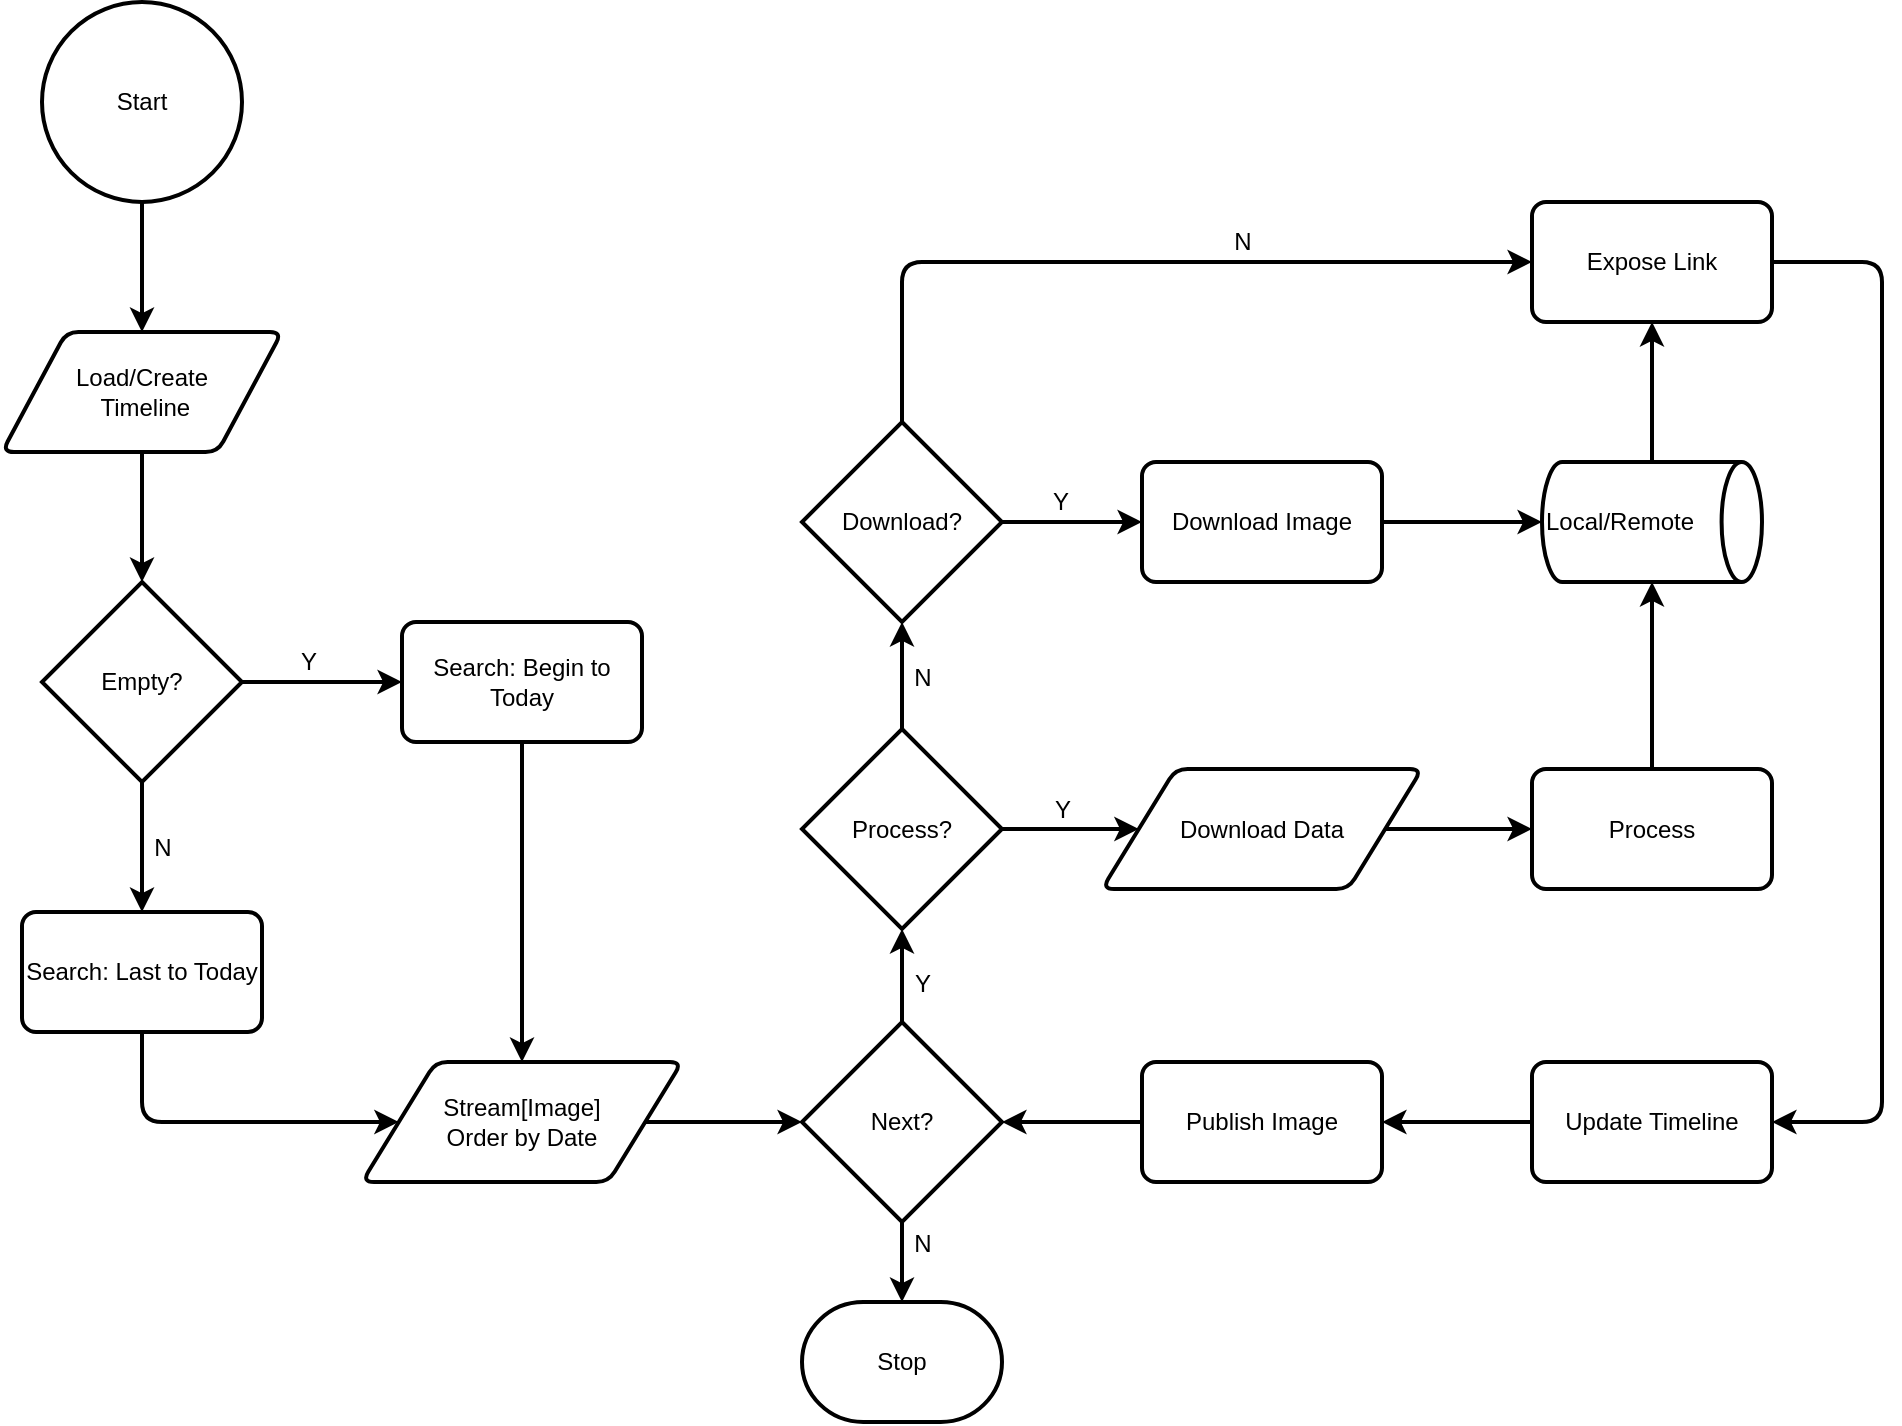 <mxfile version="12.1.0" type="device" pages="1"><diagram id="VWLq75YSytC987RprXMh" name="Crawler/Geb"><mxGraphModel dx="1422" dy="853" grid="1" gridSize="10" guides="1" tooltips="1" connect="1" arrows="1" fold="1" page="1" pageScale="1" pageWidth="1100" pageHeight="850" math="0" shadow="0"><root><mxCell id="0"/><mxCell id="1" parent="0"/><mxCell id="W2md7cpZ4NFsCRJTtHj5-27" value="Start" style="strokeWidth=2;html=1;shape=mxgraph.flowchart.start_2;whiteSpace=wrap;align=center;" parent="1" vertex="1"><mxGeometry x="60" y="50" width="100" height="100" as="geometry"/></mxCell><mxCell id="W2md7cpZ4NFsCRJTtHj5-28" value="Load/Create&lt;br&gt;&amp;nbsp;Timeline" style="shape=parallelogram;html=1;strokeWidth=2;perimeter=parallelogramPerimeter;whiteSpace=wrap;rounded=1;arcSize=12;size=0.23;align=center;" parent="1" vertex="1"><mxGeometry x="40" y="215" width="140" height="60" as="geometry"/></mxCell><mxCell id="W2md7cpZ4NFsCRJTtHj5-29" value="" style="endArrow=classic;html=1;strokeWidth=2;exitX=0.5;exitY=1;exitDx=0;exitDy=0;exitPerimeter=0;entryX=0.5;entryY=0;entryDx=0;entryDy=0;" parent="1" source="W2md7cpZ4NFsCRJTtHj5-27" target="W2md7cpZ4NFsCRJTtHj5-28" edge="1"><mxGeometry width="50" height="50" relative="1" as="geometry"><mxPoint x="220" y="230" as="sourcePoint"/><mxPoint x="270" y="180" as="targetPoint"/></mxGeometry></mxCell><mxCell id="W2md7cpZ4NFsCRJTtHj5-30" value="Empty?" style="strokeWidth=2;html=1;shape=mxgraph.flowchart.decision;whiteSpace=wrap;align=center;" parent="1" vertex="1"><mxGeometry x="60" y="340" width="100" height="100" as="geometry"/></mxCell><mxCell id="W2md7cpZ4NFsCRJTtHj5-31" value="" style="endArrow=classic;html=1;strokeWidth=2;exitX=0.5;exitY=1;exitDx=0;exitDy=0;entryX=0.5;entryY=0;entryDx=0;entryDy=0;entryPerimeter=0;" parent="1" source="W2md7cpZ4NFsCRJTtHj5-28" target="W2md7cpZ4NFsCRJTtHj5-30" edge="1"><mxGeometry width="50" height="50" relative="1" as="geometry"><mxPoint x="120" y="160" as="sourcePoint"/><mxPoint x="120" y="230" as="targetPoint"/></mxGeometry></mxCell><mxCell id="W2md7cpZ4NFsCRJTtHj5-33" value="" style="endArrow=classic;html=1;strokeWidth=2;exitX=1;exitY=0.5;exitDx=0;exitDy=0;exitPerimeter=0;entryX=0;entryY=0.5;entryDx=0;entryDy=0;" parent="1" source="W2md7cpZ4NFsCRJTtHj5-30" target="W2md7cpZ4NFsCRJTtHj5-39" edge="1"><mxGeometry width="50" height="50" relative="1" as="geometry"><mxPoint x="120" y="160" as="sourcePoint"/><mxPoint x="244.95" y="390" as="targetPoint"/></mxGeometry></mxCell><mxCell id="W2md7cpZ4NFsCRJTtHj5-35" value="Y" style="text;html=1;resizable=0;points=[];align=center;verticalAlign=middle;labelBackgroundColor=#ffffff;" parent="W2md7cpZ4NFsCRJTtHj5-33" vertex="1" connectable="0"><mxGeometry x="-0.28" y="1" relative="1" as="geometry"><mxPoint x="4" y="-9" as="offset"/></mxGeometry></mxCell><mxCell id="W2md7cpZ4NFsCRJTtHj5-39" value="Search: Begin to Today" style="rounded=1;whiteSpace=wrap;html=1;absoluteArcSize=1;arcSize=14;strokeWidth=2;align=center;" parent="1" vertex="1"><mxGeometry x="240" y="360" width="120" height="60" as="geometry"/></mxCell><mxCell id="W2md7cpZ4NFsCRJTtHj5-40" value="" style="endArrow=classic;html=1;strokeWidth=2;exitX=0.5;exitY=1;exitDx=0;exitDy=0;exitPerimeter=0;entryX=0.5;entryY=0;entryDx=0;entryDy=0;" parent="1" source="W2md7cpZ4NFsCRJTtHj5-30" target="W2md7cpZ4NFsCRJTtHj5-42" edge="1"><mxGeometry width="50" height="50" relative="1" as="geometry"><mxPoint x="170" y="400" as="sourcePoint"/><mxPoint x="250" y="400" as="targetPoint"/></mxGeometry></mxCell><mxCell id="W2md7cpZ4NFsCRJTtHj5-41" value="N" style="text;html=1;resizable=0;points=[];align=center;verticalAlign=middle;labelBackgroundColor=#ffffff;" parent="W2md7cpZ4NFsCRJTtHj5-40" vertex="1" connectable="0"><mxGeometry x="-0.28" y="1" relative="1" as="geometry"><mxPoint x="9" y="9.5" as="offset"/></mxGeometry></mxCell><mxCell id="W2md7cpZ4NFsCRJTtHj5-42" value="Search: Last to Today" style="rounded=1;whiteSpace=wrap;html=1;absoluteArcSize=1;arcSize=14;strokeWidth=2;align=center;" parent="1" vertex="1"><mxGeometry x="50" y="505" width="120" height="60" as="geometry"/></mxCell><mxCell id="W2md7cpZ4NFsCRJTtHj5-43" value="Stream[Image]&lt;br&gt;Order by Date" style="shape=parallelogram;html=1;strokeWidth=2;perimeter=parallelogramPerimeter;whiteSpace=wrap;rounded=1;arcSize=12;size=0.23;align=center;" parent="1" vertex="1"><mxGeometry x="220" y="580" width="160" height="60" as="geometry"/></mxCell><mxCell id="W2md7cpZ4NFsCRJTtHj5-45" value="" style="endArrow=classic;html=1;strokeWidth=2;exitX=0.5;exitY=1;exitDx=0;exitDy=0;entryX=0.5;entryY=0;entryDx=0;entryDy=0;" parent="1" source="W2md7cpZ4NFsCRJTtHj5-39" target="W2md7cpZ4NFsCRJTtHj5-43" edge="1"><mxGeometry width="50" height="50" relative="1" as="geometry"><mxPoint x="120" y="285" as="sourcePoint"/><mxPoint x="120" y="350" as="targetPoint"/></mxGeometry></mxCell><mxCell id="W2md7cpZ4NFsCRJTtHj5-46" value="" style="endArrow=classic;html=1;strokeWidth=2;exitX=0.5;exitY=1;exitDx=0;exitDy=0;entryX=0;entryY=0.5;entryDx=0;entryDy=0;" parent="1" source="W2md7cpZ4NFsCRJTtHj5-42" target="W2md7cpZ4NFsCRJTtHj5-43" edge="1"><mxGeometry width="50" height="50" relative="1" as="geometry"><mxPoint x="310" y="430" as="sourcePoint"/><mxPoint x="310" y="590" as="targetPoint"/><Array as="points"><mxPoint x="110" y="610"/></Array></mxGeometry></mxCell><mxCell id="W2md7cpZ4NFsCRJTtHj5-48" value="" style="endArrow=classic;html=1;strokeWidth=2;exitX=1;exitY=0.5;exitDx=0;exitDy=0;entryX=0;entryY=0.5;entryDx=0;entryDy=0;entryPerimeter=0;" parent="1" source="W2md7cpZ4NFsCRJTtHj5-43" target="xfWDlYFRbTFYhnAAqFZn-25" edge="1"><mxGeometry width="50" height="50" relative="1" as="geometry"><mxPoint x="310" y="430" as="sourcePoint"/><mxPoint x="430" y="610" as="targetPoint"/></mxGeometry></mxCell><mxCell id="W2md7cpZ4NFsCRJTtHj5-49" value="Process?" style="strokeWidth=2;html=1;shape=mxgraph.flowchart.decision;whiteSpace=wrap;align=center;" parent="1" vertex="1"><mxGeometry x="440" y="413.5" width="100" height="100" as="geometry"/></mxCell><mxCell id="W2md7cpZ4NFsCRJTtHj5-51" value="" style="endArrow=classic;html=1;strokeWidth=2;exitX=1;exitY=0.5;exitDx=0;exitDy=0;exitPerimeter=0;entryX=0;entryY=0.5;entryDx=0;entryDy=0;" parent="1" source="W2md7cpZ4NFsCRJTtHj5-49" target="W2md7cpZ4NFsCRJTtHj5-56" edge="1"><mxGeometry width="50" height="50" relative="1" as="geometry"><mxPoint x="170" y="438.5" as="sourcePoint"/><mxPoint x="690" y="463.5" as="targetPoint"/></mxGeometry></mxCell><mxCell id="W2md7cpZ4NFsCRJTtHj5-52" value="Y" style="text;html=1;resizable=0;points=[];align=center;verticalAlign=middle;labelBackgroundColor=#ffffff;" parent="W2md7cpZ4NFsCRJTtHj5-51" vertex="1" connectable="0"><mxGeometry x="-0.28" y="1" relative="1" as="geometry"><mxPoint x="5" y="-9" as="offset"/></mxGeometry></mxCell><mxCell id="W2md7cpZ4NFsCRJTtHj5-56" value="Download Data" style="shape=parallelogram;html=1;strokeWidth=2;perimeter=parallelogramPerimeter;whiteSpace=wrap;rounded=1;arcSize=12;size=0.23;align=center;" parent="1" vertex="1"><mxGeometry x="590" y="433.5" width="160" height="60" as="geometry"/></mxCell><mxCell id="W2md7cpZ4NFsCRJTtHj5-57" value="Process" style="rounded=1;whiteSpace=wrap;html=1;absoluteArcSize=1;arcSize=14;strokeWidth=2;align=center;" parent="1" vertex="1"><mxGeometry x="805" y="433.5" width="120" height="60" as="geometry"/></mxCell><mxCell id="W2md7cpZ4NFsCRJTtHj5-58" value="" style="endArrow=classic;html=1;strokeWidth=2;exitX=1;exitY=0.5;exitDx=0;exitDy=0;entryX=0;entryY=0.5;entryDx=0;entryDy=0;" parent="1" source="W2md7cpZ4NFsCRJTtHj5-56" target="W2md7cpZ4NFsCRJTtHj5-57" edge="1"><mxGeometry width="50" height="50" relative="1" as="geometry"><mxPoint x="371.6" y="658.5" as="sourcePoint"/><mxPoint x="440" y="658.5" as="targetPoint"/></mxGeometry></mxCell><mxCell id="xfWDlYFRbTFYhnAAqFZn-1" value="" style="endArrow=classic;html=1;strokeWidth=2;exitX=0.5;exitY=0;exitDx=0;exitDy=0;exitPerimeter=0;entryX=0.5;entryY=1;entryDx=0;entryDy=0;entryPerimeter=0;" edge="1" parent="1" source="W2md7cpZ4NFsCRJTtHj5-49" target="xfWDlYFRbTFYhnAAqFZn-3"><mxGeometry width="50" height="50" relative="1" as="geometry"><mxPoint x="120" y="450" as="sourcePoint"/><mxPoint x="490" y="240" as="targetPoint"/></mxGeometry></mxCell><mxCell id="xfWDlYFRbTFYhnAAqFZn-2" value="N" style="text;html=1;resizable=0;points=[];align=center;verticalAlign=middle;labelBackgroundColor=#ffffff;" vertex="1" connectable="0" parent="xfWDlYFRbTFYhnAAqFZn-1"><mxGeometry x="-0.28" y="1" relative="1" as="geometry"><mxPoint x="11" y="-6.5" as="offset"/></mxGeometry></mxCell><mxCell id="xfWDlYFRbTFYhnAAqFZn-3" value="Download?" style="strokeWidth=2;html=1;shape=mxgraph.flowchart.decision;whiteSpace=wrap;align=center;" vertex="1" parent="1"><mxGeometry x="440" y="260" width="100" height="100" as="geometry"/></mxCell><mxCell id="xfWDlYFRbTFYhnAAqFZn-5" value="" style="endArrow=classic;html=1;strokeWidth=2;exitX=1;exitY=0.5;exitDx=0;exitDy=0;exitPerimeter=0;entryX=0;entryY=0.5;entryDx=0;entryDy=0;" edge="1" parent="1" source="xfWDlYFRbTFYhnAAqFZn-3" target="xfWDlYFRbTFYhnAAqFZn-7"><mxGeometry width="50" height="50" relative="1" as="geometry"><mxPoint x="170" y="465" as="sourcePoint"/><mxPoint x="600" y="310" as="targetPoint"/></mxGeometry></mxCell><mxCell id="xfWDlYFRbTFYhnAAqFZn-6" value="Y" style="text;html=1;resizable=0;points=[];align=center;verticalAlign=middle;labelBackgroundColor=#ffffff;" vertex="1" connectable="0" parent="xfWDlYFRbTFYhnAAqFZn-5"><mxGeometry x="-0.28" y="1" relative="1" as="geometry"><mxPoint x="4" y="-9" as="offset"/></mxGeometry></mxCell><mxCell id="xfWDlYFRbTFYhnAAqFZn-7" value="Download Image" style="rounded=1;whiteSpace=wrap;html=1;absoluteArcSize=1;arcSize=14;strokeWidth=2;align=center;" vertex="1" parent="1"><mxGeometry x="610" y="280" width="120" height="60" as="geometry"/></mxCell><mxCell id="xfWDlYFRbTFYhnAAqFZn-10" value="" style="endArrow=classic;html=1;strokeWidth=2;exitX=0.5;exitY=0;exitDx=0;exitDy=0;exitPerimeter=0;entryX=0;entryY=0.5;entryDx=0;entryDy=0;" edge="1" parent="1" source="xfWDlYFRbTFYhnAAqFZn-3" target="xfWDlYFRbTFYhnAAqFZn-15"><mxGeometry width="50" height="50" relative="1" as="geometry"><mxPoint x="500" y="350" as="sourcePoint"/><mxPoint x="490" y="140" as="targetPoint"/><Array as="points"><mxPoint x="490" y="180"/></Array></mxGeometry></mxCell><mxCell id="xfWDlYFRbTFYhnAAqFZn-11" value="N" style="text;html=1;resizable=0;points=[];align=center;verticalAlign=middle;labelBackgroundColor=#ffffff;" vertex="1" connectable="0" parent="xfWDlYFRbTFYhnAAqFZn-10"><mxGeometry x="-0.28" y="1" relative="1" as="geometry"><mxPoint x="108" y="-9" as="offset"/></mxGeometry></mxCell><mxCell id="xfWDlYFRbTFYhnAAqFZn-12" value="Local/Remote" style="strokeWidth=2;html=1;shape=mxgraph.flowchart.direct_data;whiteSpace=wrap;align=left;" vertex="1" parent="1"><mxGeometry x="810" y="280" width="110" height="60" as="geometry"/></mxCell><mxCell id="xfWDlYFRbTFYhnAAqFZn-13" value="" style="endArrow=classic;html=1;strokeWidth=2;exitX=1;exitY=0.5;exitDx=0;exitDy=0;entryX=0;entryY=0.5;entryDx=0;entryDy=0;entryPerimeter=0;" edge="1" parent="1" source="xfWDlYFRbTFYhnAAqFZn-7" target="xfWDlYFRbTFYhnAAqFZn-12"><mxGeometry width="50" height="50" relative="1" as="geometry"><mxPoint x="750.1" y="355" as="sourcePoint"/><mxPoint x="818.5" y="355" as="targetPoint"/></mxGeometry></mxCell><mxCell id="xfWDlYFRbTFYhnAAqFZn-14" value="" style="endArrow=classic;html=1;strokeWidth=2;exitX=0.5;exitY=0;exitDx=0;exitDy=0;entryX=0.5;entryY=1;entryDx=0;entryDy=0;entryPerimeter=0;" edge="1" parent="1" source="W2md7cpZ4NFsCRJTtHj5-57" target="xfWDlYFRbTFYhnAAqFZn-12"><mxGeometry width="50" height="50" relative="1" as="geometry"><mxPoint x="500" y="590" as="sourcePoint"/><mxPoint x="500" y="450" as="targetPoint"/></mxGeometry></mxCell><mxCell id="xfWDlYFRbTFYhnAAqFZn-15" value="Expose Link" style="rounded=1;whiteSpace=wrap;html=1;absoluteArcSize=1;arcSize=14;strokeWidth=2;align=center;" vertex="1" parent="1"><mxGeometry x="805" y="150" width="120" height="60" as="geometry"/></mxCell><mxCell id="xfWDlYFRbTFYhnAAqFZn-16" value="" style="endArrow=classic;html=1;strokeWidth=2;exitX=0.5;exitY=0;exitDx=0;exitDy=0;entryX=0.5;entryY=1;entryDx=0;entryDy=0;exitPerimeter=0;" edge="1" parent="1" source="xfWDlYFRbTFYhnAAqFZn-12" target="xfWDlYFRbTFYhnAAqFZn-15"><mxGeometry width="50" height="50" relative="1" as="geometry"><mxPoint x="875" y="370" as="sourcePoint"/><mxPoint x="875" y="285" as="targetPoint"/></mxGeometry></mxCell><mxCell id="xfWDlYFRbTFYhnAAqFZn-18" value="Publish Image" style="rounded=1;whiteSpace=wrap;html=1;absoluteArcSize=1;arcSize=14;strokeWidth=2;align=center;" vertex="1" parent="1"><mxGeometry x="610" y="580" width="120" height="60" as="geometry"/></mxCell><mxCell id="xfWDlYFRbTFYhnAAqFZn-19" value="" style="endArrow=classic;html=1;strokeWidth=2;exitX=0;exitY=0.5;exitDx=0;exitDy=0;entryX=1;entryY=0.5;entryDx=0;entryDy=0;" edge="1" parent="1" source="xfWDlYFRbTFYhnAAqFZn-23" target="xfWDlYFRbTFYhnAAqFZn-18"><mxGeometry width="50" height="50" relative="1" as="geometry"><mxPoint x="1035" y="775" as="sourcePoint"/><mxPoint x="1035" y="720" as="targetPoint"/><Array as="points"/></mxGeometry></mxCell><mxCell id="xfWDlYFRbTFYhnAAqFZn-23" value="Update Timeline" style="rounded=1;whiteSpace=wrap;html=1;absoluteArcSize=1;arcSize=14;strokeWidth=2;align=center;" vertex="1" parent="1"><mxGeometry x="805" y="580" width="120" height="60" as="geometry"/></mxCell><mxCell id="xfWDlYFRbTFYhnAAqFZn-24" value="" style="endArrow=classic;html=1;strokeWidth=2;exitX=1;exitY=0.5;exitDx=0;exitDy=0;entryX=1;entryY=0.5;entryDx=0;entryDy=0;" edge="1" parent="1" source="xfWDlYFRbTFYhnAAqFZn-15" target="xfWDlYFRbTFYhnAAqFZn-23"><mxGeometry width="50" height="50" relative="1" as="geometry"><mxPoint x="865" y="100" as="sourcePoint"/><mxPoint x="760" y="90" as="targetPoint"/><Array as="points"><mxPoint x="980" y="180"/><mxPoint x="980" y="610"/></Array></mxGeometry></mxCell><mxCell id="xfWDlYFRbTFYhnAAqFZn-25" value="Next?" style="strokeWidth=2;html=1;shape=mxgraph.flowchart.decision;whiteSpace=wrap;align=center;" vertex="1" parent="1"><mxGeometry x="440" y="560" width="100" height="100" as="geometry"/></mxCell><mxCell id="xfWDlYFRbTFYhnAAqFZn-28" value="" style="endArrow=classic;html=1;strokeWidth=2;exitX=0.5;exitY=0;exitDx=0;exitDy=0;exitPerimeter=0;entryX=0.5;entryY=1;entryDx=0;entryDy=0;entryPerimeter=0;" edge="1" parent="1" source="xfWDlYFRbTFYhnAAqFZn-25" target="W2md7cpZ4NFsCRJTtHj5-49"><mxGeometry width="50" height="50" relative="1" as="geometry"><mxPoint x="550" y="473.5" as="sourcePoint"/><mxPoint x="618.4" y="473.5" as="targetPoint"/></mxGeometry></mxCell><mxCell id="xfWDlYFRbTFYhnAAqFZn-29" value="Y" style="text;html=1;resizable=0;points=[];align=center;verticalAlign=middle;labelBackgroundColor=#ffffff;" vertex="1" connectable="0" parent="xfWDlYFRbTFYhnAAqFZn-28"><mxGeometry x="-0.28" y="1" relative="1" as="geometry"><mxPoint x="11" y="-3" as="offset"/></mxGeometry></mxCell><mxCell id="xfWDlYFRbTFYhnAAqFZn-30" value="" style="endArrow=classic;html=1;strokeWidth=2;exitX=0;exitY=0.5;exitDx=0;exitDy=0;entryX=1;entryY=0.5;entryDx=0;entryDy=0;entryPerimeter=0;" edge="1" parent="1" source="xfWDlYFRbTFYhnAAqFZn-18" target="xfWDlYFRbTFYhnAAqFZn-25"><mxGeometry width="50" height="50" relative="1" as="geometry"><mxPoint x="780" y="620" as="sourcePoint"/><mxPoint x="720" y="620" as="targetPoint"/><Array as="points"/></mxGeometry></mxCell><mxCell id="xfWDlYFRbTFYhnAAqFZn-31" value="" style="endArrow=classic;html=1;strokeWidth=2;exitX=0.5;exitY=1;exitDx=0;exitDy=0;exitPerimeter=0;entryX=0.5;entryY=0;entryDx=0;entryDy=0;entryPerimeter=0;" edge="1" parent="1" source="xfWDlYFRbTFYhnAAqFZn-25" target="xfWDlYFRbTFYhnAAqFZn-33"><mxGeometry width="50" height="50" relative="1" as="geometry"><mxPoint x="500" y="423.5" as="sourcePoint"/><mxPoint x="490" y="710" as="targetPoint"/></mxGeometry></mxCell><mxCell id="xfWDlYFRbTFYhnAAqFZn-32" value="N" style="text;html=1;resizable=0;points=[];align=center;verticalAlign=middle;labelBackgroundColor=#ffffff;" vertex="1" connectable="0" parent="xfWDlYFRbTFYhnAAqFZn-31"><mxGeometry x="-0.28" y="1" relative="1" as="geometry"><mxPoint x="9" y="-4" as="offset"/></mxGeometry></mxCell><mxCell id="xfWDlYFRbTFYhnAAqFZn-33" value="Stop" style="strokeWidth=2;html=1;shape=mxgraph.flowchart.terminator;whiteSpace=wrap;align=center;" vertex="1" parent="1"><mxGeometry x="440" y="700" width="100" height="60" as="geometry"/></mxCell></root></mxGraphModel></diagram></mxfile>